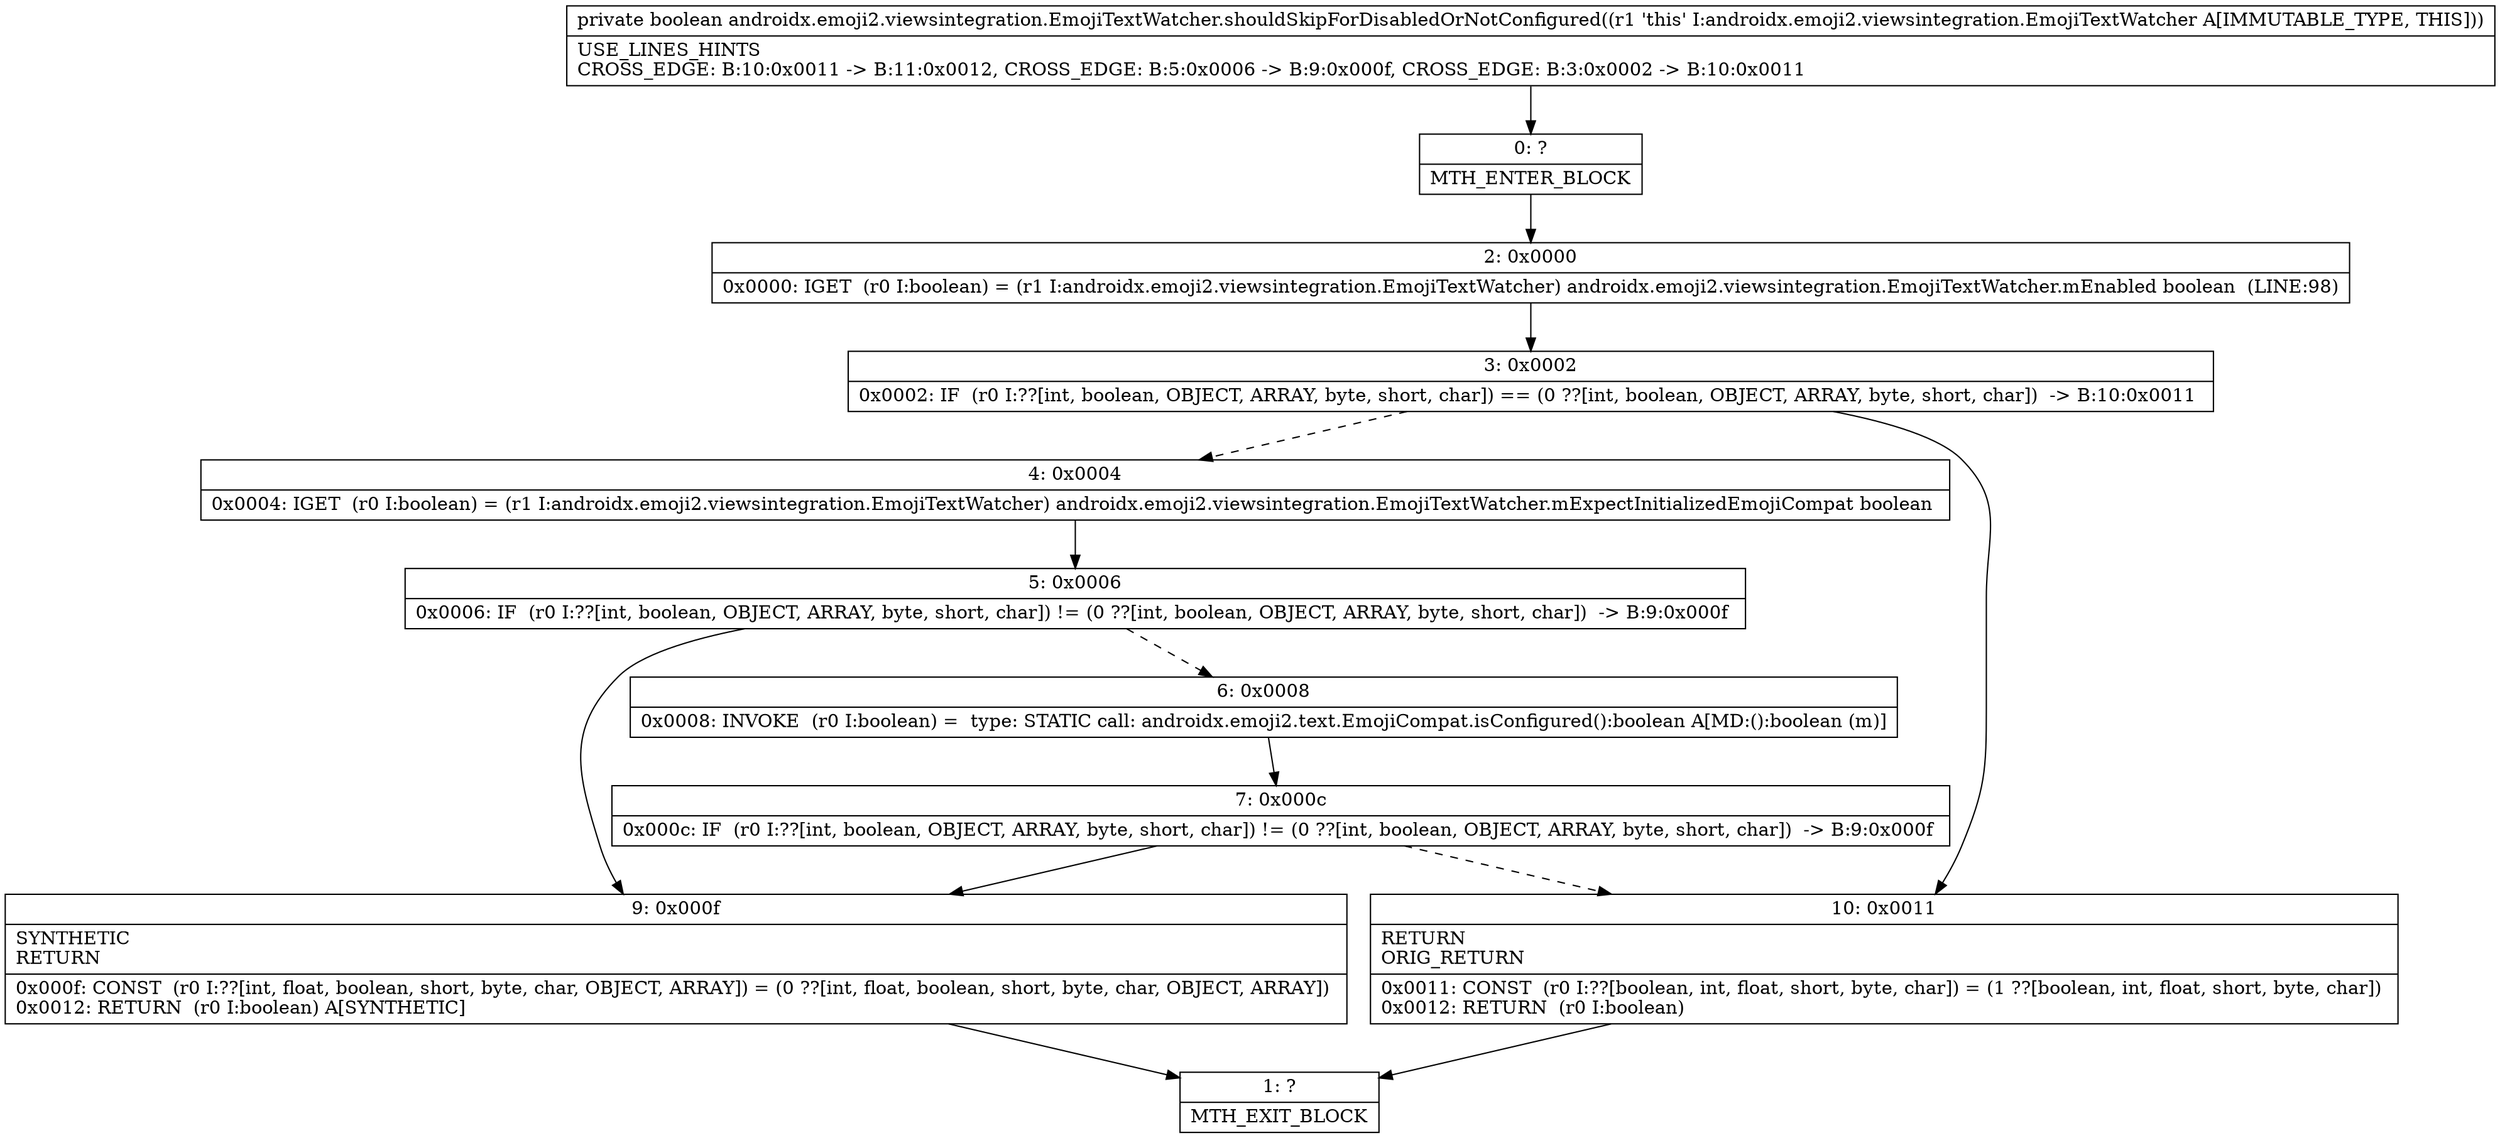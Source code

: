 digraph "CFG forandroidx.emoji2.viewsintegration.EmojiTextWatcher.shouldSkipForDisabledOrNotConfigured()Z" {
Node_0 [shape=record,label="{0\:\ ?|MTH_ENTER_BLOCK\l}"];
Node_2 [shape=record,label="{2\:\ 0x0000|0x0000: IGET  (r0 I:boolean) = (r1 I:androidx.emoji2.viewsintegration.EmojiTextWatcher) androidx.emoji2.viewsintegration.EmojiTextWatcher.mEnabled boolean  (LINE:98)\l}"];
Node_3 [shape=record,label="{3\:\ 0x0002|0x0002: IF  (r0 I:??[int, boolean, OBJECT, ARRAY, byte, short, char]) == (0 ??[int, boolean, OBJECT, ARRAY, byte, short, char])  \-\> B:10:0x0011 \l}"];
Node_4 [shape=record,label="{4\:\ 0x0004|0x0004: IGET  (r0 I:boolean) = (r1 I:androidx.emoji2.viewsintegration.EmojiTextWatcher) androidx.emoji2.viewsintegration.EmojiTextWatcher.mExpectInitializedEmojiCompat boolean \l}"];
Node_5 [shape=record,label="{5\:\ 0x0006|0x0006: IF  (r0 I:??[int, boolean, OBJECT, ARRAY, byte, short, char]) != (0 ??[int, boolean, OBJECT, ARRAY, byte, short, char])  \-\> B:9:0x000f \l}"];
Node_6 [shape=record,label="{6\:\ 0x0008|0x0008: INVOKE  (r0 I:boolean) =  type: STATIC call: androidx.emoji2.text.EmojiCompat.isConfigured():boolean A[MD:():boolean (m)]\l}"];
Node_7 [shape=record,label="{7\:\ 0x000c|0x000c: IF  (r0 I:??[int, boolean, OBJECT, ARRAY, byte, short, char]) != (0 ??[int, boolean, OBJECT, ARRAY, byte, short, char])  \-\> B:9:0x000f \l}"];
Node_9 [shape=record,label="{9\:\ 0x000f|SYNTHETIC\lRETURN\l|0x000f: CONST  (r0 I:??[int, float, boolean, short, byte, char, OBJECT, ARRAY]) = (0 ??[int, float, boolean, short, byte, char, OBJECT, ARRAY]) \l0x0012: RETURN  (r0 I:boolean) A[SYNTHETIC]\l}"];
Node_1 [shape=record,label="{1\:\ ?|MTH_EXIT_BLOCK\l}"];
Node_10 [shape=record,label="{10\:\ 0x0011|RETURN\lORIG_RETURN\l|0x0011: CONST  (r0 I:??[boolean, int, float, short, byte, char]) = (1 ??[boolean, int, float, short, byte, char]) \l0x0012: RETURN  (r0 I:boolean) \l}"];
MethodNode[shape=record,label="{private boolean androidx.emoji2.viewsintegration.EmojiTextWatcher.shouldSkipForDisabledOrNotConfigured((r1 'this' I:androidx.emoji2.viewsintegration.EmojiTextWatcher A[IMMUTABLE_TYPE, THIS]))  | USE_LINES_HINTS\lCROSS_EDGE: B:10:0x0011 \-\> B:11:0x0012, CROSS_EDGE: B:5:0x0006 \-\> B:9:0x000f, CROSS_EDGE: B:3:0x0002 \-\> B:10:0x0011\l}"];
MethodNode -> Node_0;Node_0 -> Node_2;
Node_2 -> Node_3;
Node_3 -> Node_4[style=dashed];
Node_3 -> Node_10;
Node_4 -> Node_5;
Node_5 -> Node_6[style=dashed];
Node_5 -> Node_9;
Node_6 -> Node_7;
Node_7 -> Node_9;
Node_7 -> Node_10[style=dashed];
Node_9 -> Node_1;
Node_10 -> Node_1;
}

